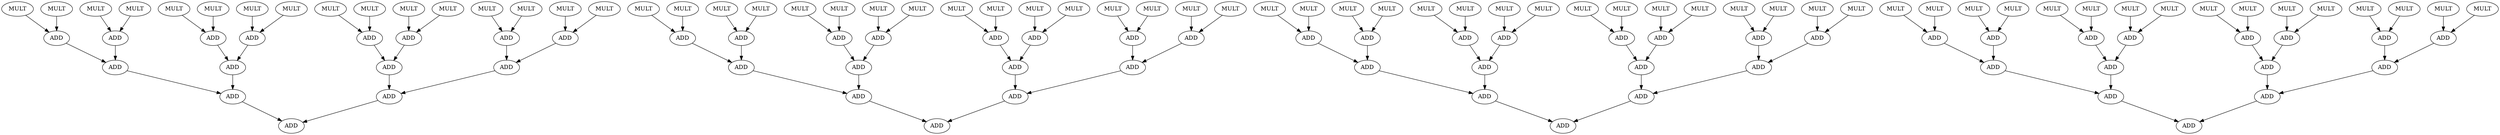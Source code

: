 strict digraph  {
0[label=ADD];
1[label=ADD];
2[label=ADD];
3[label=ADD];
4[label=ADD];
5[label=ADD];
6[label=ADD];
7[label=ADD];
8[label=ADD];
9[label=ADD];
10[label=ADD];
11[label=ADD];
12[label=ADD];
13[label=ADD];
14[label=ADD];
15[label=MULT];
16[label=MULT];
17[label=MULT];
18[label=MULT];
19[label=MULT];
20[label=MULT];
21[label=MULT];
22[label=MULT];
23[label=MULT];
24[label=MULT];
25[label=MULT];
26[label=MULT];
27[label=MULT];
28[label=MULT];
29[label=MULT];
30[label=MULT];
31[label=ADD];
32[label=ADD];
33[label=ADD];
34[label=ADD];
35[label=ADD];
36[label=ADD];
37[label=ADD];
38[label=ADD];
39[label=ADD];
40[label=ADD];
41[label=ADD];
42[label=ADD];
43[label=ADD];
44[label=ADD];
45[label=ADD];
46[label=MULT];
47[label=MULT];
48[label=MULT];
49[label=MULT];
50[label=MULT];
51[label=MULT];
52[label=MULT];
53[label=MULT];
54[label=MULT];
55[label=MULT];
56[label=MULT];
57[label=MULT];
58[label=MULT];
59[label=MULT];
60[label=MULT];
61[label=MULT];
62[label=ADD];
63[label=ADD];
64[label=ADD];
65[label=ADD];
66[label=ADD];
67[label=ADD];
68[label=ADD];
69[label=ADD];
70[label=ADD];
71[label=ADD];
72[label=ADD];
73[label=ADD];
74[label=ADD];
75[label=ADD];
76[label=ADD];
77[label=MULT];
78[label=MULT];
79[label=MULT];
80[label=MULT];
81[label=MULT];
82[label=MULT];
83[label=MULT];
84[label=MULT];
85[label=MULT];
86[label=MULT];
87[label=MULT];
88[label=MULT];
89[label=MULT];
90[label=MULT];
91[label=MULT];
92[label=MULT];
93[label=ADD];
94[label=ADD];
95[label=ADD];
96[label=ADD];
97[label=ADD];
98[label=ADD];
99[label=ADD];
100[label=ADD];
101[label=ADD];
102[label=ADD];
103[label=ADD];
104[label=ADD];
105[label=ADD];
106[label=ADD];
107[label=ADD];
108[label=MULT];
109[label=MULT];
110[label=MULT];
111[label=MULT];
112[label=MULT];
113[label=MULT];
114[label=MULT];
115[label=MULT];
116[label=MULT];
117[label=MULT];
118[label=MULT];
119[label=MULT];
120[label=MULT];
121[label=MULT];
122[label=MULT];
123[label=MULT];
1 -> 0;
2 -> 0;
3 -> 1;
4 -> 1;
5 -> 2;
6 -> 2;
7 -> 3;
8 -> 3;
9 -> 4;
10 -> 4;
11 -> 5;
12 -> 5;
13 -> 6;
14 -> 6;
15 -> 7;
16 -> 7;
17 -> 8;
18 -> 8;
19 -> 9;
20 -> 9;
21 -> 10;
22 -> 10;
23 -> 11;
24 -> 11;
25 -> 12;
26 -> 12;
27 -> 13;
28 -> 13;
29 -> 14;
30 -> 14;
32 -> 31;
33 -> 31;
34 -> 32;
35 -> 32;
36 -> 33;
37 -> 33;
38 -> 34;
39 -> 34;
40 -> 35;
41 -> 35;
42 -> 36;
43 -> 36;
44 -> 37;
45 -> 37;
46 -> 38;
47 -> 38;
48 -> 39;
49 -> 39;
50 -> 40;
51 -> 40;
52 -> 41;
53 -> 41;
54 -> 42;
55 -> 42;
56 -> 43;
57 -> 43;
58 -> 44;
59 -> 44;
60 -> 45;
61 -> 45;
63 -> 62;
64 -> 62;
65 -> 63;
66 -> 63;
67 -> 64;
68 -> 64;
69 -> 65;
70 -> 65;
71 -> 66;
72 -> 66;
73 -> 67;
74 -> 67;
75 -> 68;
76 -> 68;
77 -> 69;
78 -> 69;
79 -> 70;
80 -> 70;
81 -> 71;
82 -> 71;
83 -> 72;
84 -> 72;
85 -> 73;
86 -> 73;
87 -> 74;
88 -> 74;
89 -> 75;
90 -> 75;
91 -> 76;
92 -> 76;
94 -> 93;
95 -> 93;
96 -> 94;
97 -> 94;
98 -> 95;
99 -> 95;
100 -> 96;
101 -> 96;
102 -> 97;
103 -> 97;
104 -> 98;
105 -> 98;
106 -> 99;
107 -> 99;
108 -> 100;
109 -> 100;
110 -> 101;
111 -> 101;
112 -> 102;
113 -> 102;
114 -> 103;
115 -> 103;
116 -> 104;
117 -> 104;
118 -> 105;
119 -> 105;
120 -> 106;
121 -> 106;
122 -> 107;
123 -> 107;
}
